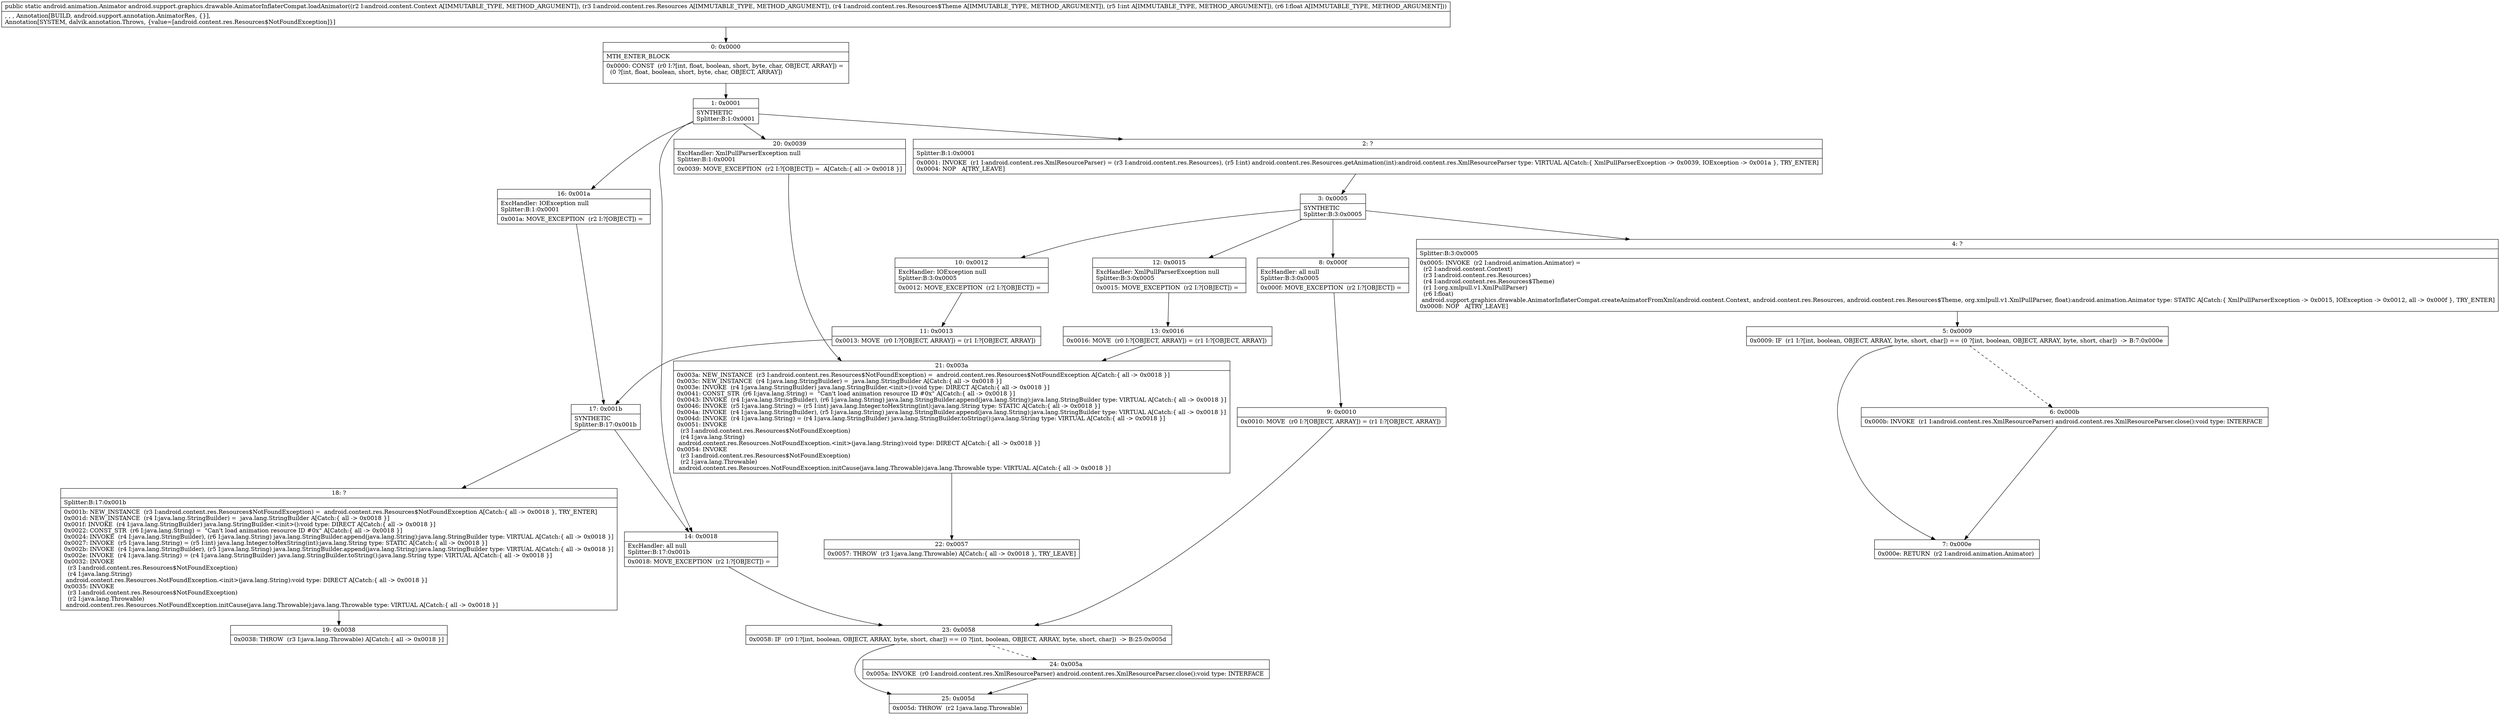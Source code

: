 digraph "CFG forandroid.support.graphics.drawable.AnimatorInflaterCompat.loadAnimator(Landroid\/content\/Context;Landroid\/content\/res\/Resources;Landroid\/content\/res\/Resources$Theme;IF)Landroid\/animation\/Animator;" {
Node_0 [shape=record,label="{0\:\ 0x0000|MTH_ENTER_BLOCK\l|0x0000: CONST  (r0 I:?[int, float, boolean, short, byte, char, OBJECT, ARRAY]) = \l  (0 ?[int, float, boolean, short, byte, char, OBJECT, ARRAY])\l \l}"];
Node_1 [shape=record,label="{1\:\ 0x0001|SYNTHETIC\lSplitter:B:1:0x0001\l}"];
Node_2 [shape=record,label="{2\:\ ?|Splitter:B:1:0x0001\l|0x0001: INVOKE  (r1 I:android.content.res.XmlResourceParser) = (r3 I:android.content.res.Resources), (r5 I:int) android.content.res.Resources.getAnimation(int):android.content.res.XmlResourceParser type: VIRTUAL A[Catch:\{ XmlPullParserException \-\> 0x0039, IOException \-\> 0x001a \}, TRY_ENTER]\l0x0004: NOP   A[TRY_LEAVE]\l}"];
Node_3 [shape=record,label="{3\:\ 0x0005|SYNTHETIC\lSplitter:B:3:0x0005\l}"];
Node_4 [shape=record,label="{4\:\ ?|Splitter:B:3:0x0005\l|0x0005: INVOKE  (r2 I:android.animation.Animator) = \l  (r2 I:android.content.Context)\l  (r3 I:android.content.res.Resources)\l  (r4 I:android.content.res.Resources$Theme)\l  (r1 I:org.xmlpull.v1.XmlPullParser)\l  (r6 I:float)\l android.support.graphics.drawable.AnimatorInflaterCompat.createAnimatorFromXml(android.content.Context, android.content.res.Resources, android.content.res.Resources$Theme, org.xmlpull.v1.XmlPullParser, float):android.animation.Animator type: STATIC A[Catch:\{ XmlPullParserException \-\> 0x0015, IOException \-\> 0x0012, all \-\> 0x000f \}, TRY_ENTER]\l0x0008: NOP   A[TRY_LEAVE]\l}"];
Node_5 [shape=record,label="{5\:\ 0x0009|0x0009: IF  (r1 I:?[int, boolean, OBJECT, ARRAY, byte, short, char]) == (0 ?[int, boolean, OBJECT, ARRAY, byte, short, char])  \-\> B:7:0x000e \l}"];
Node_6 [shape=record,label="{6\:\ 0x000b|0x000b: INVOKE  (r1 I:android.content.res.XmlResourceParser) android.content.res.XmlResourceParser.close():void type: INTERFACE \l}"];
Node_7 [shape=record,label="{7\:\ 0x000e|0x000e: RETURN  (r2 I:android.animation.Animator) \l}"];
Node_8 [shape=record,label="{8\:\ 0x000f|ExcHandler: all null\lSplitter:B:3:0x0005\l|0x000f: MOVE_EXCEPTION  (r2 I:?[OBJECT]) =  \l}"];
Node_9 [shape=record,label="{9\:\ 0x0010|0x0010: MOVE  (r0 I:?[OBJECT, ARRAY]) = (r1 I:?[OBJECT, ARRAY]) \l}"];
Node_10 [shape=record,label="{10\:\ 0x0012|ExcHandler: IOException null\lSplitter:B:3:0x0005\l|0x0012: MOVE_EXCEPTION  (r2 I:?[OBJECT]) =  \l}"];
Node_11 [shape=record,label="{11\:\ 0x0013|0x0013: MOVE  (r0 I:?[OBJECT, ARRAY]) = (r1 I:?[OBJECT, ARRAY]) \l}"];
Node_12 [shape=record,label="{12\:\ 0x0015|ExcHandler: XmlPullParserException null\lSplitter:B:3:0x0005\l|0x0015: MOVE_EXCEPTION  (r2 I:?[OBJECT]) =  \l}"];
Node_13 [shape=record,label="{13\:\ 0x0016|0x0016: MOVE  (r0 I:?[OBJECT, ARRAY]) = (r1 I:?[OBJECT, ARRAY]) \l}"];
Node_14 [shape=record,label="{14\:\ 0x0018|ExcHandler: all null\lSplitter:B:17:0x001b\l|0x0018: MOVE_EXCEPTION  (r2 I:?[OBJECT]) =  \l}"];
Node_16 [shape=record,label="{16\:\ 0x001a|ExcHandler: IOException null\lSplitter:B:1:0x0001\l|0x001a: MOVE_EXCEPTION  (r2 I:?[OBJECT]) =  \l}"];
Node_17 [shape=record,label="{17\:\ 0x001b|SYNTHETIC\lSplitter:B:17:0x001b\l}"];
Node_18 [shape=record,label="{18\:\ ?|Splitter:B:17:0x001b\l|0x001b: NEW_INSTANCE  (r3 I:android.content.res.Resources$NotFoundException) =  android.content.res.Resources$NotFoundException A[Catch:\{ all \-\> 0x0018 \}, TRY_ENTER]\l0x001d: NEW_INSTANCE  (r4 I:java.lang.StringBuilder) =  java.lang.StringBuilder A[Catch:\{ all \-\> 0x0018 \}]\l0x001f: INVOKE  (r4 I:java.lang.StringBuilder) java.lang.StringBuilder.\<init\>():void type: DIRECT A[Catch:\{ all \-\> 0x0018 \}]\l0x0022: CONST_STR  (r6 I:java.lang.String) =  \"Can't load animation resource ID #0x\" A[Catch:\{ all \-\> 0x0018 \}]\l0x0024: INVOKE  (r4 I:java.lang.StringBuilder), (r6 I:java.lang.String) java.lang.StringBuilder.append(java.lang.String):java.lang.StringBuilder type: VIRTUAL A[Catch:\{ all \-\> 0x0018 \}]\l0x0027: INVOKE  (r5 I:java.lang.String) = (r5 I:int) java.lang.Integer.toHexString(int):java.lang.String type: STATIC A[Catch:\{ all \-\> 0x0018 \}]\l0x002b: INVOKE  (r4 I:java.lang.StringBuilder), (r5 I:java.lang.String) java.lang.StringBuilder.append(java.lang.String):java.lang.StringBuilder type: VIRTUAL A[Catch:\{ all \-\> 0x0018 \}]\l0x002e: INVOKE  (r4 I:java.lang.String) = (r4 I:java.lang.StringBuilder) java.lang.StringBuilder.toString():java.lang.String type: VIRTUAL A[Catch:\{ all \-\> 0x0018 \}]\l0x0032: INVOKE  \l  (r3 I:android.content.res.Resources$NotFoundException)\l  (r4 I:java.lang.String)\l android.content.res.Resources.NotFoundException.\<init\>(java.lang.String):void type: DIRECT A[Catch:\{ all \-\> 0x0018 \}]\l0x0035: INVOKE  \l  (r3 I:android.content.res.Resources$NotFoundException)\l  (r2 I:java.lang.Throwable)\l android.content.res.Resources.NotFoundException.initCause(java.lang.Throwable):java.lang.Throwable type: VIRTUAL A[Catch:\{ all \-\> 0x0018 \}]\l}"];
Node_19 [shape=record,label="{19\:\ 0x0038|0x0038: THROW  (r3 I:java.lang.Throwable) A[Catch:\{ all \-\> 0x0018 \}]\l}"];
Node_20 [shape=record,label="{20\:\ 0x0039|ExcHandler: XmlPullParserException null\lSplitter:B:1:0x0001\l|0x0039: MOVE_EXCEPTION  (r2 I:?[OBJECT]) =  A[Catch:\{ all \-\> 0x0018 \}]\l}"];
Node_21 [shape=record,label="{21\:\ 0x003a|0x003a: NEW_INSTANCE  (r3 I:android.content.res.Resources$NotFoundException) =  android.content.res.Resources$NotFoundException A[Catch:\{ all \-\> 0x0018 \}]\l0x003c: NEW_INSTANCE  (r4 I:java.lang.StringBuilder) =  java.lang.StringBuilder A[Catch:\{ all \-\> 0x0018 \}]\l0x003e: INVOKE  (r4 I:java.lang.StringBuilder) java.lang.StringBuilder.\<init\>():void type: DIRECT A[Catch:\{ all \-\> 0x0018 \}]\l0x0041: CONST_STR  (r6 I:java.lang.String) =  \"Can't load animation resource ID #0x\" A[Catch:\{ all \-\> 0x0018 \}]\l0x0043: INVOKE  (r4 I:java.lang.StringBuilder), (r6 I:java.lang.String) java.lang.StringBuilder.append(java.lang.String):java.lang.StringBuilder type: VIRTUAL A[Catch:\{ all \-\> 0x0018 \}]\l0x0046: INVOKE  (r5 I:java.lang.String) = (r5 I:int) java.lang.Integer.toHexString(int):java.lang.String type: STATIC A[Catch:\{ all \-\> 0x0018 \}]\l0x004a: INVOKE  (r4 I:java.lang.StringBuilder), (r5 I:java.lang.String) java.lang.StringBuilder.append(java.lang.String):java.lang.StringBuilder type: VIRTUAL A[Catch:\{ all \-\> 0x0018 \}]\l0x004d: INVOKE  (r4 I:java.lang.String) = (r4 I:java.lang.StringBuilder) java.lang.StringBuilder.toString():java.lang.String type: VIRTUAL A[Catch:\{ all \-\> 0x0018 \}]\l0x0051: INVOKE  \l  (r3 I:android.content.res.Resources$NotFoundException)\l  (r4 I:java.lang.String)\l android.content.res.Resources.NotFoundException.\<init\>(java.lang.String):void type: DIRECT A[Catch:\{ all \-\> 0x0018 \}]\l0x0054: INVOKE  \l  (r3 I:android.content.res.Resources$NotFoundException)\l  (r2 I:java.lang.Throwable)\l android.content.res.Resources.NotFoundException.initCause(java.lang.Throwable):java.lang.Throwable type: VIRTUAL A[Catch:\{ all \-\> 0x0018 \}]\l}"];
Node_22 [shape=record,label="{22\:\ 0x0057|0x0057: THROW  (r3 I:java.lang.Throwable) A[Catch:\{ all \-\> 0x0018 \}, TRY_LEAVE]\l}"];
Node_23 [shape=record,label="{23\:\ 0x0058|0x0058: IF  (r0 I:?[int, boolean, OBJECT, ARRAY, byte, short, char]) == (0 ?[int, boolean, OBJECT, ARRAY, byte, short, char])  \-\> B:25:0x005d \l}"];
Node_24 [shape=record,label="{24\:\ 0x005a|0x005a: INVOKE  (r0 I:android.content.res.XmlResourceParser) android.content.res.XmlResourceParser.close():void type: INTERFACE \l}"];
Node_25 [shape=record,label="{25\:\ 0x005d|0x005d: THROW  (r2 I:java.lang.Throwable) \l}"];
MethodNode[shape=record,label="{public static android.animation.Animator android.support.graphics.drawable.AnimatorInflaterCompat.loadAnimator((r2 I:android.content.Context A[IMMUTABLE_TYPE, METHOD_ARGUMENT]), (r3 I:android.content.res.Resources A[IMMUTABLE_TYPE, METHOD_ARGUMENT]), (r4 I:android.content.res.Resources$Theme A[IMMUTABLE_TYPE, METHOD_ARGUMENT]), (r5 I:int A[IMMUTABLE_TYPE, METHOD_ARGUMENT]), (r6 I:float A[IMMUTABLE_TYPE, METHOD_ARGUMENT]))  | , , , Annotation[BUILD, android.support.annotation.AnimatorRes, \{\}], \lAnnotation[SYSTEM, dalvik.annotation.Throws, \{value=[android.content.res.Resources$NotFoundException]\}]\l}"];
MethodNode -> Node_0;
Node_0 -> Node_1;
Node_1 -> Node_2;
Node_1 -> Node_20;
Node_1 -> Node_16;
Node_1 -> Node_14;
Node_2 -> Node_3;
Node_3 -> Node_4;
Node_3 -> Node_12;
Node_3 -> Node_10;
Node_3 -> Node_8;
Node_4 -> Node_5;
Node_5 -> Node_6[style=dashed];
Node_5 -> Node_7;
Node_6 -> Node_7;
Node_8 -> Node_9;
Node_9 -> Node_23;
Node_10 -> Node_11;
Node_11 -> Node_17;
Node_12 -> Node_13;
Node_13 -> Node_21;
Node_14 -> Node_23;
Node_16 -> Node_17;
Node_17 -> Node_18;
Node_17 -> Node_14;
Node_18 -> Node_19;
Node_20 -> Node_21;
Node_21 -> Node_22;
Node_23 -> Node_24[style=dashed];
Node_23 -> Node_25;
Node_24 -> Node_25;
}


